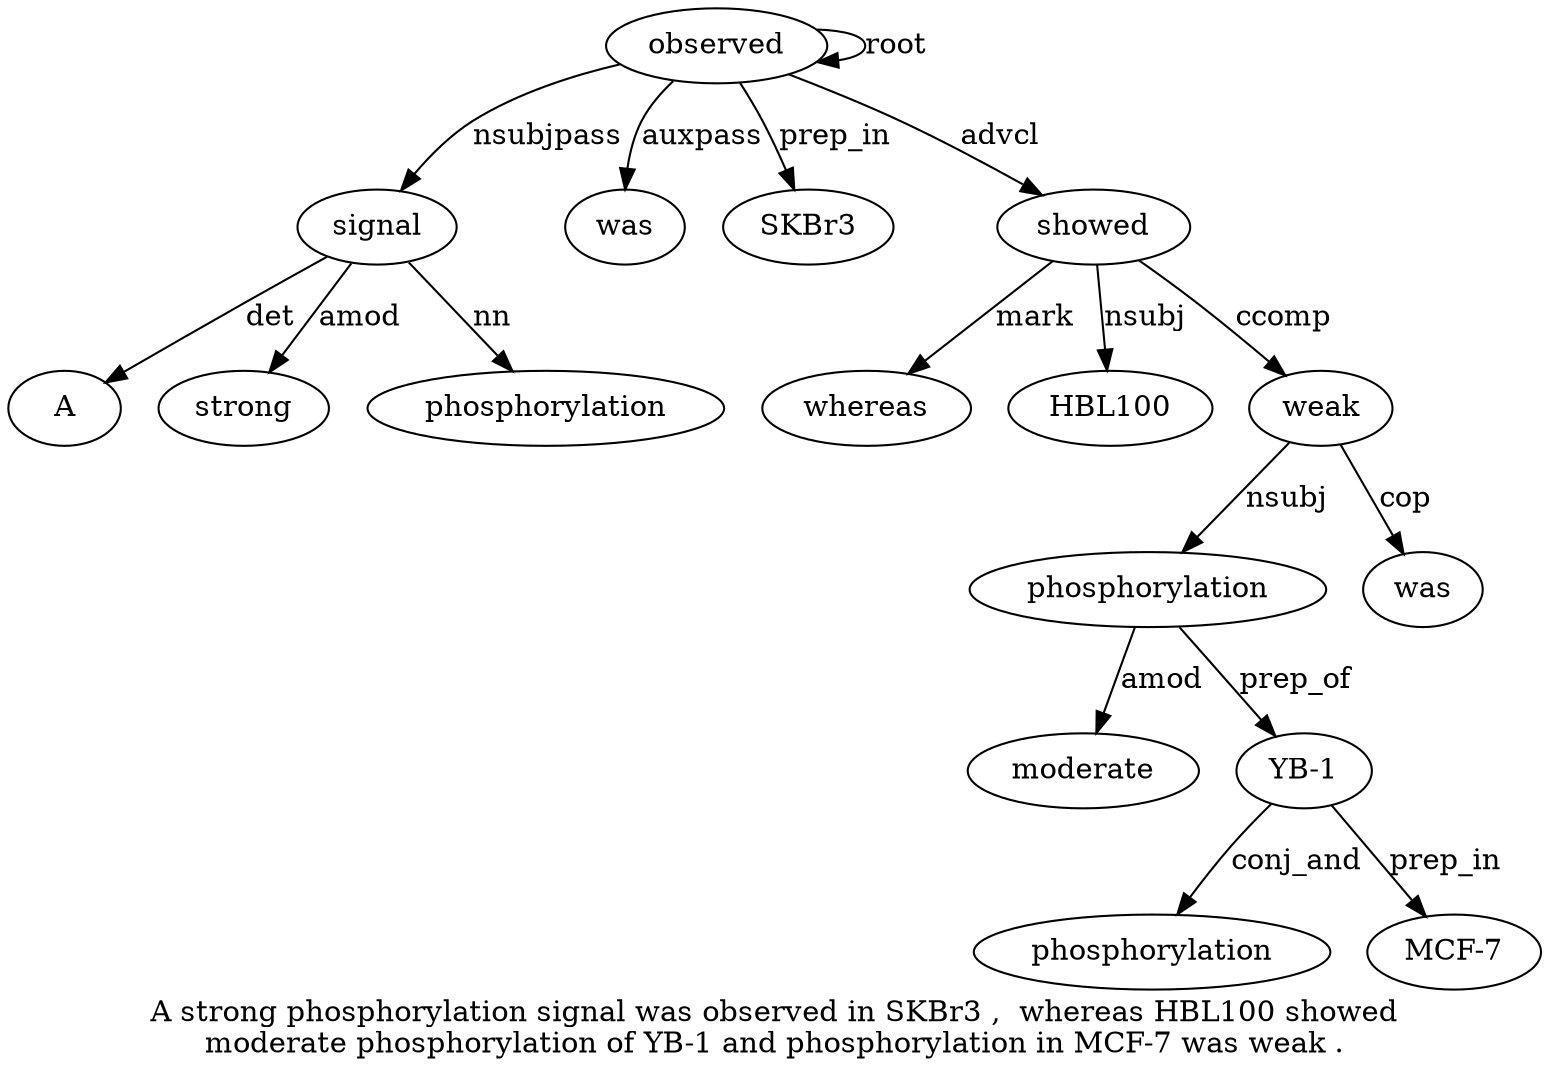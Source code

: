 digraph "A strong phosphorylation signal was observed in SKBr3 ,  whereas HBL100 showed moderate phosphorylation of YB-1 and phosphorylation in MCF-7 was weak ." {
label="A strong phosphorylation signal was observed in SKBr3 ,  whereas HBL100 showed
moderate phosphorylation of YB-1 and phosphorylation in MCF-7 was weak .";
signal4 [style=filled, fillcolor=white, label=signal];
A1 [style=filled, fillcolor=white, label=A];
signal4 -> A1  [label=det];
strong2 [style=filled, fillcolor=white, label=strong];
signal4 -> strong2  [label=amod];
phosphorylation3 [style=filled, fillcolor=white, label=phosphorylation];
signal4 -> phosphorylation3  [label=nn];
observed6 [style=filled, fillcolor=white, label=observed];
observed6 -> signal4  [label=nsubjpass];
was5 [style=filled, fillcolor=white, label=was];
observed6 -> was5  [label=auxpass];
observed6 -> observed6  [label=root];
SKBr38 [style=filled, fillcolor=white, label=SKBr3];
observed6 -> SKBr38  [label=prep_in];
showed12 [style=filled, fillcolor=white, label=showed];
whereas10 [style=filled, fillcolor=white, label=whereas];
showed12 -> whereas10  [label=mark];
HBL100 [style=filled, fillcolor=white, label=HBL100];
showed12 -> HBL100  [label=nsubj];
observed6 -> showed12  [label=advcl];
phosphorylation14 [style=filled, fillcolor=white, label=phosphorylation];
moderate13 [style=filled, fillcolor=white, label=moderate];
phosphorylation14 -> moderate13  [label=amod];
weak22 [style=filled, fillcolor=white, label=weak];
weak22 -> phosphorylation14  [label=nsubj];
"YB-16" [style=filled, fillcolor=white, label="YB-1"];
phosphorylation14 -> "YB-16"  [label=prep_of];
phosphorylation18 [style=filled, fillcolor=white, label=phosphorylation];
"YB-16" -> phosphorylation18  [label=conj_and];
"MCF-720" [style=filled, fillcolor=white, label="MCF-7"];
"YB-16" -> "MCF-720"  [label=prep_in];
was21 [style=filled, fillcolor=white, label=was];
weak22 -> was21  [label=cop];
showed12 -> weak22  [label=ccomp];
}
